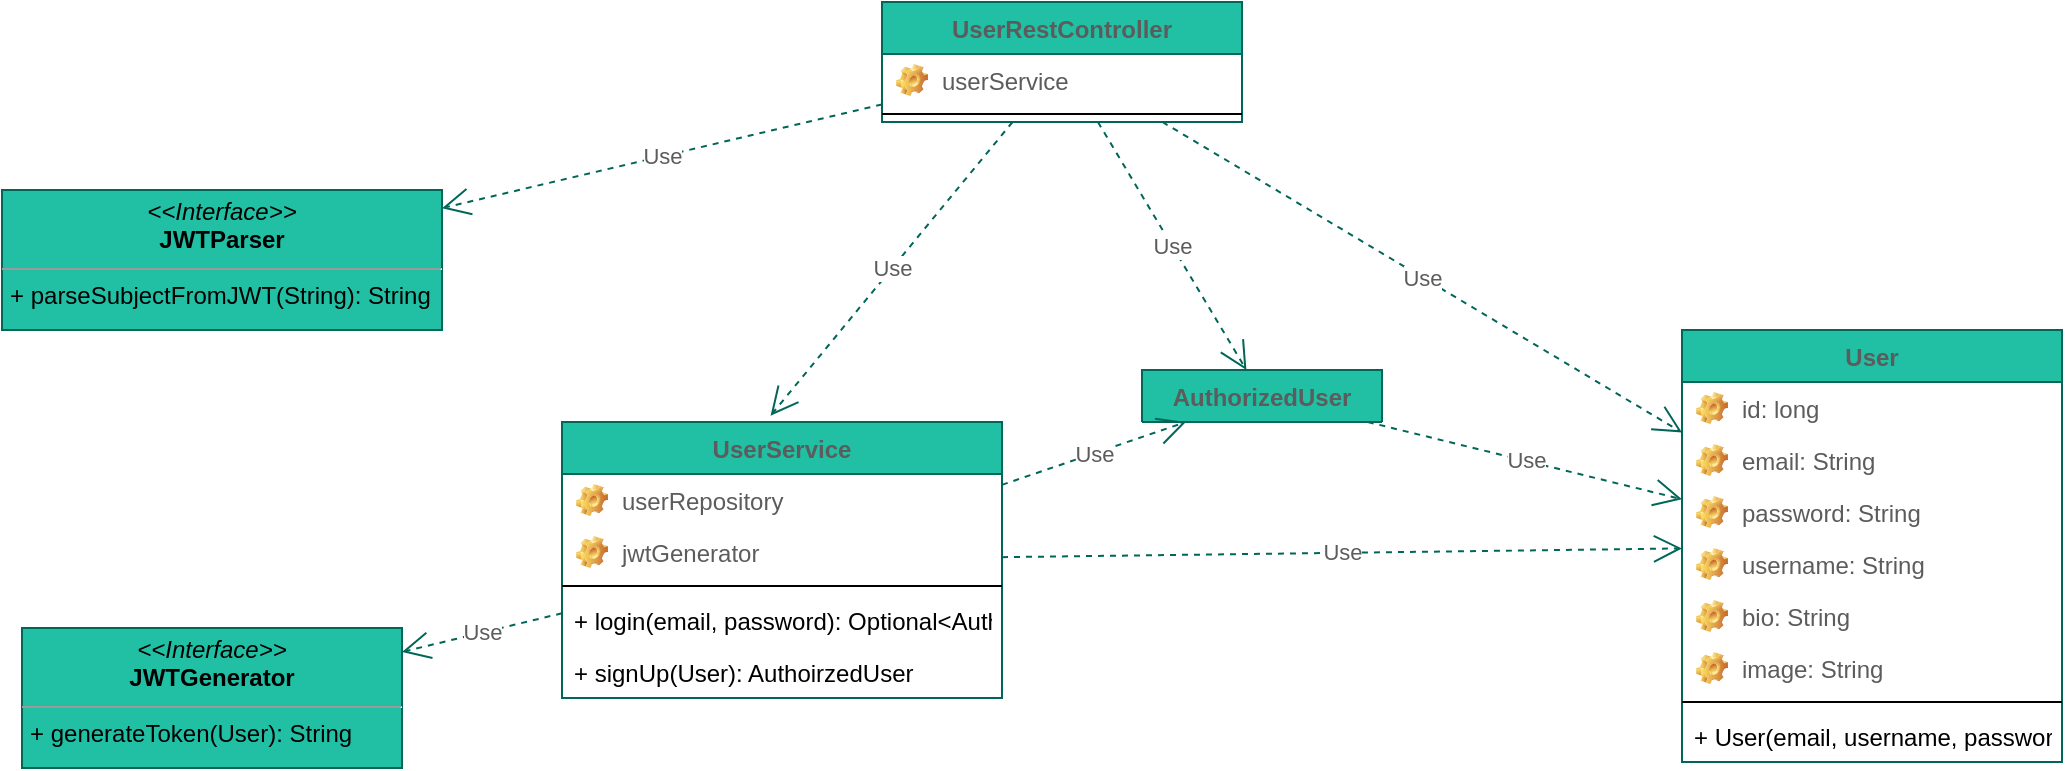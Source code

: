 <mxfile version="14.5.1" type="device"><diagram id="SA8dh1TOzllxCqaTYeV_" name="Page-1"><mxGraphModel dx="1653" dy="970" grid="1" gridSize="10" guides="1" tooltips="1" connect="1" arrows="1" fold="1" page="1" pageScale="1" pageWidth="1169" pageHeight="827" math="0" shadow="0"><root><mxCell id="0"/><mxCell id="1" parent="0"/><mxCell id="RSjUL8bLjg-X62axZpnd-1" value="User" style="swimlane;fontStyle=1;align=center;verticalAlign=top;childLayout=stackLayout;horizontal=1;startSize=26;horizontalStack=0;resizeParent=1;resizeParentMax=0;resizeLast=0;collapsible=1;marginBottom=0;rounded=0;sketch=0;strokeColor=#006658;fillColor=#21C0A5;fontColor=#5C5C5C;" vertex="1" parent="1"><mxGeometry x="910" y="374" width="190" height="216" as="geometry"><mxRectangle x="85" y="520" width="60" height="26" as="alternateBounds"/></mxGeometry></mxCell><mxCell id="RSjUL8bLjg-X62axZpnd-9" value="id: long" style="label;fontStyle=0;strokeColor=none;fillColor=none;align=left;verticalAlign=top;overflow=hidden;spacingLeft=28;spacingRight=4;rotatable=0;points=[[0,0.5],[1,0.5]];portConstraint=eastwest;imageWidth=16;imageHeight=16;image=img/clipart/Gear_128x128.png;rounded=0;sketch=0;fontColor=#5C5C5C;" vertex="1" parent="RSjUL8bLjg-X62axZpnd-1"><mxGeometry y="26" width="190" height="26" as="geometry"/></mxCell><mxCell id="RSjUL8bLjg-X62axZpnd-11" value="email: String" style="label;fontStyle=0;strokeColor=none;fillColor=none;align=left;verticalAlign=top;overflow=hidden;spacingLeft=28;spacingRight=4;rotatable=0;points=[[0,0.5],[1,0.5]];portConstraint=eastwest;imageWidth=16;imageHeight=16;image=img/clipart/Gear_128x128.png;rounded=0;sketch=0;fontColor=#5C5C5C;" vertex="1" parent="RSjUL8bLjg-X62axZpnd-1"><mxGeometry y="52" width="190" height="26" as="geometry"/></mxCell><mxCell id="RSjUL8bLjg-X62axZpnd-16" value="password: String" style="label;fontStyle=0;strokeColor=none;fillColor=none;align=left;verticalAlign=top;overflow=hidden;spacingLeft=28;spacingRight=4;rotatable=0;points=[[0,0.5],[1,0.5]];portConstraint=eastwest;imageWidth=16;imageHeight=16;image=img/clipart/Gear_128x128.png;rounded=0;sketch=0;fontColor=#5C5C5C;" vertex="1" parent="RSjUL8bLjg-X62axZpnd-1"><mxGeometry y="78" width="190" height="26" as="geometry"/></mxCell><mxCell id="RSjUL8bLjg-X62axZpnd-15" value="username: String" style="label;fontStyle=0;strokeColor=none;fillColor=none;align=left;verticalAlign=top;overflow=hidden;spacingLeft=28;spacingRight=4;rotatable=0;points=[[0,0.5],[1,0.5]];portConstraint=eastwest;imageWidth=16;imageHeight=16;image=img/clipart/Gear_128x128.png;rounded=0;sketch=0;fontColor=#5C5C5C;" vertex="1" parent="RSjUL8bLjg-X62axZpnd-1"><mxGeometry y="104" width="190" height="26" as="geometry"/></mxCell><mxCell id="RSjUL8bLjg-X62axZpnd-14" value="bio: String" style="label;fontStyle=0;strokeColor=none;fillColor=none;align=left;verticalAlign=top;overflow=hidden;spacingLeft=28;spacingRight=4;rotatable=0;points=[[0,0.5],[1,0.5]];portConstraint=eastwest;imageWidth=16;imageHeight=16;image=img/clipart/Gear_128x128.png;rounded=0;sketch=0;fontColor=#5C5C5C;" vertex="1" parent="RSjUL8bLjg-X62axZpnd-1"><mxGeometry y="130" width="190" height="26" as="geometry"/></mxCell><mxCell id="RSjUL8bLjg-X62axZpnd-13" value="image: String" style="label;fontStyle=0;strokeColor=none;fillColor=none;align=left;verticalAlign=top;overflow=hidden;spacingLeft=28;spacingRight=4;rotatable=0;points=[[0,0.5],[1,0.5]];portConstraint=eastwest;imageWidth=16;imageHeight=16;image=img/clipart/Gear_128x128.png;rounded=0;sketch=0;fontColor=#5C5C5C;" vertex="1" parent="RSjUL8bLjg-X62axZpnd-1"><mxGeometry y="156" width="190" height="26" as="geometry"/></mxCell><mxCell id="RSjUL8bLjg-X62axZpnd-3" value="" style="line;strokeWidth=1;fillColor=none;align=left;verticalAlign=middle;spacingTop=-1;spacingLeft=3;spacingRight=3;rotatable=0;labelPosition=right;points=[];portConstraint=eastwest;" vertex="1" parent="RSjUL8bLjg-X62axZpnd-1"><mxGeometry y="182" width="190" height="8" as="geometry"/></mxCell><mxCell id="RSjUL8bLjg-X62axZpnd-4" value="+ User(email, username, password): " style="text;strokeColor=none;fillColor=none;align=left;verticalAlign=top;spacingLeft=4;spacingRight=4;overflow=hidden;rotatable=0;points=[[0,0.5],[1,0.5]];portConstraint=eastwest;" vertex="1" parent="RSjUL8bLjg-X62axZpnd-1"><mxGeometry y="190" width="190" height="26" as="geometry"/></mxCell><mxCell id="RSjUL8bLjg-X62axZpnd-5" value="UserService" style="swimlane;fontStyle=1;align=center;verticalAlign=top;childLayout=stackLayout;horizontal=1;startSize=26;horizontalStack=0;resizeParent=1;resizeParentMax=0;resizeLast=0;collapsible=1;marginBottom=0;rounded=0;sketch=0;strokeColor=#006658;fillColor=#21C0A5;fontColor=#5C5C5C;" vertex="1" parent="1"><mxGeometry x="350" y="420" width="220" height="138" as="geometry"/></mxCell><mxCell id="RSjUL8bLjg-X62axZpnd-18" value="userRepository" style="label;fontStyle=0;strokeColor=none;fillColor=none;align=left;verticalAlign=top;overflow=hidden;spacingLeft=28;spacingRight=4;rotatable=0;points=[[0,0.5],[1,0.5]];portConstraint=eastwest;imageWidth=16;imageHeight=16;image=img/clipart/Gear_128x128.png;rounded=0;sketch=0;fontColor=#5C5C5C;" vertex="1" parent="RSjUL8bLjg-X62axZpnd-5"><mxGeometry y="26" width="220" height="26" as="geometry"/></mxCell><mxCell id="RSjUL8bLjg-X62axZpnd-19" value="jwtGenerator" style="label;fontStyle=0;strokeColor=none;fillColor=none;align=left;verticalAlign=top;overflow=hidden;spacingLeft=28;spacingRight=4;rotatable=0;points=[[0,0.5],[1,0.5]];portConstraint=eastwest;imageWidth=16;imageHeight=16;image=img/clipart/Gear_128x128.png;rounded=0;sketch=0;fontColor=#5C5C5C;" vertex="1" parent="RSjUL8bLjg-X62axZpnd-5"><mxGeometry y="52" width="220" height="26" as="geometry"/></mxCell><mxCell id="RSjUL8bLjg-X62axZpnd-7" value="" style="line;strokeWidth=1;fillColor=none;align=left;verticalAlign=middle;spacingTop=-1;spacingLeft=3;spacingRight=3;rotatable=0;labelPosition=right;points=[];portConstraint=eastwest;" vertex="1" parent="RSjUL8bLjg-X62axZpnd-5"><mxGeometry y="78" width="220" height="8" as="geometry"/></mxCell><mxCell id="RSjUL8bLjg-X62axZpnd-8" value="+ login(email, password): Optional&lt;AuthoirzedUser&gt;" style="text;strokeColor=none;fillColor=none;align=left;verticalAlign=top;spacingLeft=4;spacingRight=4;overflow=hidden;rotatable=0;points=[[0,0.5],[1,0.5]];portConstraint=eastwest;" vertex="1" parent="RSjUL8bLjg-X62axZpnd-5"><mxGeometry y="86" width="220" height="26" as="geometry"/></mxCell><mxCell id="RSjUL8bLjg-X62axZpnd-31" value="+ signUp(User): AuthoirzedUser" style="text;strokeColor=none;fillColor=none;align=left;verticalAlign=top;spacingLeft=4;spacingRight=4;overflow=hidden;rotatable=0;points=[[0,0.5],[1,0.5]];portConstraint=eastwest;" vertex="1" parent="RSjUL8bLjg-X62axZpnd-5"><mxGeometry y="112" width="220" height="26" as="geometry"/></mxCell><mxCell id="RSjUL8bLjg-X62axZpnd-20" value="AuthorizedUser" style="swimlane;fontStyle=1;align=center;verticalAlign=top;childLayout=stackLayout;horizontal=1;startSize=26;horizontalStack=0;resizeParent=1;resizeParentMax=0;resizeLast=0;collapsible=1;marginBottom=0;rounded=0;sketch=0;strokeColor=#006658;fillColor=#21C0A5;fontColor=#5C5C5C;" vertex="1" collapsed="1" parent="1"><mxGeometry x="640" y="394" width="120" height="26" as="geometry"><mxRectangle x="930" y="200" width="150" height="190" as="alternateBounds"/></mxGeometry></mxCell><mxCell id="RSjUL8bLjg-X62axZpnd-22" value="email: String" style="label;fontStyle=0;strokeColor=none;fillColor=none;align=left;verticalAlign=top;overflow=hidden;spacingLeft=28;spacingRight=4;rotatable=0;points=[[0,0.5],[1,0.5]];portConstraint=eastwest;imageWidth=16;imageHeight=16;image=img/clipart/Gear_128x128.png;rounded=0;sketch=0;fontColor=#5C5C5C;" vertex="1" parent="RSjUL8bLjg-X62axZpnd-20"><mxGeometry y="26" width="120" height="26" as="geometry"/></mxCell><mxCell id="RSjUL8bLjg-X62axZpnd-24" value="username: String" style="label;fontStyle=0;strokeColor=none;fillColor=none;align=left;verticalAlign=top;overflow=hidden;spacingLeft=28;spacingRight=4;rotatable=0;points=[[0,0.5],[1,0.5]];portConstraint=eastwest;imageWidth=16;imageHeight=16;image=img/clipart/Gear_128x128.png;rounded=0;sketch=0;fontColor=#5C5C5C;" vertex="1" parent="RSjUL8bLjg-X62axZpnd-20"><mxGeometry y="52" width="120" height="26" as="geometry"/></mxCell><mxCell id="RSjUL8bLjg-X62axZpnd-25" value="bio: String" style="label;fontStyle=0;strokeColor=none;fillColor=none;align=left;verticalAlign=top;overflow=hidden;spacingLeft=28;spacingRight=4;rotatable=0;points=[[0,0.5],[1,0.5]];portConstraint=eastwest;imageWidth=16;imageHeight=16;image=img/clipart/Gear_128x128.png;rounded=0;sketch=0;fontColor=#5C5C5C;" vertex="1" parent="RSjUL8bLjg-X62axZpnd-20"><mxGeometry y="78" width="120" height="26" as="geometry"/></mxCell><mxCell id="RSjUL8bLjg-X62axZpnd-29" value="image: String" style="label;fontStyle=0;strokeColor=none;fillColor=none;align=left;verticalAlign=top;overflow=hidden;spacingLeft=28;spacingRight=4;rotatable=0;points=[[0,0.5],[1,0.5]];portConstraint=eastwest;imageWidth=16;imageHeight=16;image=img/clipart/Gear_128x128.png;rounded=0;sketch=0;fontColor=#5C5C5C;" vertex="1" parent="RSjUL8bLjg-X62axZpnd-20"><mxGeometry y="104" width="120" height="26" as="geometry"/></mxCell><mxCell id="RSjUL8bLjg-X62axZpnd-26" value="token: String" style="label;fontStyle=0;strokeColor=none;fillColor=none;align=left;verticalAlign=top;overflow=hidden;spacingLeft=28;spacingRight=4;rotatable=0;points=[[0,0.5],[1,0.5]];portConstraint=eastwest;imageWidth=16;imageHeight=16;image=img/clipart/Gear_128x128.png;rounded=0;sketch=0;fontColor=#5C5C5C;" vertex="1" parent="RSjUL8bLjg-X62axZpnd-20"><mxGeometry y="130" width="120" height="26" as="geometry"/></mxCell><mxCell id="RSjUL8bLjg-X62axZpnd-27" value="" style="line;strokeWidth=1;fillColor=none;align=left;verticalAlign=middle;spacingTop=-1;spacingLeft=3;spacingRight=3;rotatable=0;labelPosition=right;points=[];portConstraint=eastwest;" vertex="1" parent="RSjUL8bLjg-X62axZpnd-20"><mxGeometry y="156" width="120" height="8" as="geometry"/></mxCell><mxCell id="RSjUL8bLjg-X62axZpnd-28" value="+ fromUser(user, token): AuthorizedUser" style="text;strokeColor=none;fillColor=none;align=left;verticalAlign=top;spacingLeft=4;spacingRight=4;overflow=hidden;rotatable=0;points=[[0,0.5],[1,0.5]];portConstraint=eastwest;" vertex="1" parent="RSjUL8bLjg-X62axZpnd-20"><mxGeometry y="164" width="120" height="26" as="geometry"/></mxCell><mxCell id="RSjUL8bLjg-X62axZpnd-32" value="&lt;p style=&quot;margin: 0px ; margin-top: 4px ; text-align: center&quot;&gt;&lt;i&gt;&amp;lt;&amp;lt;Interface&amp;gt;&amp;gt;&lt;/i&gt;&lt;br&gt;&lt;b&gt;JWTGenerator&lt;/b&gt;&lt;/p&gt;&lt;hr size=&quot;1&quot;&gt;&lt;p style=&quot;margin: 0px ; margin-left: 4px&quot;&gt;&lt;span&gt;+ generateToken(User): String&lt;/span&gt;&lt;/p&gt;" style="verticalAlign=top;align=left;overflow=fill;fontSize=12;fontFamily=Helvetica;html=1;rounded=0;sketch=0;strokeColor=#006658;fillColor=#21C0A5;" vertex="1" parent="1"><mxGeometry x="80" y="523" width="190" height="70" as="geometry"/></mxCell><mxCell id="RSjUL8bLjg-X62axZpnd-34" value="&lt;p style=&quot;margin: 0px ; margin-top: 4px ; text-align: center&quot;&gt;&lt;i&gt;&amp;lt;&amp;lt;Interface&amp;gt;&amp;gt;&lt;/i&gt;&lt;br&gt;&lt;b&gt;JWTParser&lt;/b&gt;&lt;/p&gt;&lt;hr size=&quot;1&quot;&gt;&lt;p style=&quot;margin: 0px ; margin-left: 4px&quot;&gt;&lt;span&gt;+ parseSubjectFromJWT(String): String&lt;/span&gt;&lt;/p&gt;" style="verticalAlign=top;align=left;overflow=fill;fontSize=12;fontFamily=Helvetica;html=1;rounded=0;sketch=0;strokeColor=#006658;fillColor=#21C0A5;" vertex="1" parent="1"><mxGeometry x="70" y="304" width="220" height="70" as="geometry"/></mxCell><mxCell id="RSjUL8bLjg-X62axZpnd-41" value="Use" style="endArrow=open;endSize=12;dashed=1;html=1;strokeColor=#006658;fillColor=#21C0A5;fontColor=#5C5C5C;" edge="1" parent="1" source="RSjUL8bLjg-X62axZpnd-20" target="RSjUL8bLjg-X62axZpnd-1"><mxGeometry width="160" relative="1" as="geometry"><mxPoint x="90" y="400" as="sourcePoint"/><mxPoint x="250" y="400" as="targetPoint"/></mxGeometry></mxCell><mxCell id="RSjUL8bLjg-X62axZpnd-42" value="Use" style="endArrow=open;endSize=12;dashed=1;html=1;strokeColor=#006658;fillColor=#21C0A5;fontColor=#5C5C5C;" edge="1" parent="1" source="RSjUL8bLjg-X62axZpnd-5" target="RSjUL8bLjg-X62axZpnd-1"><mxGeometry width="160" relative="1" as="geometry"><mxPoint x="175" y="310" as="sourcePoint"/><mxPoint x="175" y="530" as="targetPoint"/></mxGeometry></mxCell><mxCell id="RSjUL8bLjg-X62axZpnd-43" value="Use" style="endArrow=open;endSize=12;dashed=1;html=1;strokeColor=#006658;fillColor=#21C0A5;fontColor=#5C5C5C;" edge="1" parent="1" source="RSjUL8bLjg-X62axZpnd-5" target="RSjUL8bLjg-X62axZpnd-20"><mxGeometry width="160" relative="1" as="geometry"><mxPoint x="402.892" y="484" as="sourcePoint"/><mxPoint x="275" y="570.424" as="targetPoint"/></mxGeometry></mxCell><mxCell id="RSjUL8bLjg-X62axZpnd-44" value="Use" style="endArrow=open;endSize=12;dashed=1;html=1;strokeColor=#006658;fillColor=#21C0A5;fontColor=#5C5C5C;" edge="1" parent="1" source="RSjUL8bLjg-X62axZpnd-5" target="RSjUL8bLjg-X62axZpnd-32"><mxGeometry width="160" relative="1" as="geometry"><mxPoint x="391.15" y="346" as="sourcePoint"/><mxPoint x="665.122" y="240" as="targetPoint"/></mxGeometry></mxCell><mxCell id="RSjUL8bLjg-X62axZpnd-59" value="UserRestController" style="swimlane;fontStyle=1;align=center;verticalAlign=top;childLayout=stackLayout;horizontal=1;startSize=26;horizontalStack=0;resizeParent=1;resizeParentMax=0;resizeLast=0;collapsible=1;marginBottom=0;rounded=0;sketch=0;strokeColor=#006658;fillColor=#21C0A5;fontColor=#5C5C5C;" vertex="1" parent="1"><mxGeometry x="510" y="210" width="180" height="60" as="geometry"/></mxCell><mxCell id="RSjUL8bLjg-X62axZpnd-60" value="userService" style="label;fontStyle=0;strokeColor=none;fillColor=none;align=left;verticalAlign=top;overflow=hidden;spacingLeft=28;spacingRight=4;rotatable=0;points=[[0,0.5],[1,0.5]];portConstraint=eastwest;imageWidth=16;imageHeight=16;image=img/clipart/Gear_128x128.png;rounded=0;sketch=0;fontColor=#5C5C5C;" vertex="1" parent="RSjUL8bLjg-X62axZpnd-59"><mxGeometry y="26" width="180" height="26" as="geometry"/></mxCell><mxCell id="RSjUL8bLjg-X62axZpnd-62" value="" style="line;strokeWidth=1;fillColor=none;align=left;verticalAlign=middle;spacingTop=-1;spacingLeft=3;spacingRight=3;rotatable=0;labelPosition=right;points=[];portConstraint=eastwest;" vertex="1" parent="RSjUL8bLjg-X62axZpnd-59"><mxGeometry y="52" width="180" height="8" as="geometry"/></mxCell><mxCell id="RSjUL8bLjg-X62axZpnd-66" value="Use" style="endArrow=open;endSize=12;dashed=1;html=1;strokeColor=#006658;fillColor=#21C0A5;fontColor=#5C5C5C;entryX=0.474;entryY=-0.023;entryDx=0;entryDy=0;entryPerimeter=0;" edge="1" parent="1" source="RSjUL8bLjg-X62axZpnd-59" target="RSjUL8bLjg-X62axZpnd-5"><mxGeometry width="160" relative="1" as="geometry"><mxPoint x="960" y="440.307" as="sourcePoint"/><mxPoint x="540" y="404.002" as="targetPoint"/></mxGeometry></mxCell><mxCell id="RSjUL8bLjg-X62axZpnd-67" value="Use" style="endArrow=open;endSize=12;dashed=1;html=1;strokeColor=#006658;fillColor=#21C0A5;fontColor=#5C5C5C;" edge="1" parent="1" source="RSjUL8bLjg-X62axZpnd-59" target="RSjUL8bLjg-X62axZpnd-20"><mxGeometry width="160" relative="1" as="geometry"><mxPoint x="546.539" y="284" as="sourcePoint"/><mxPoint x="754.28" y="660.826" as="targetPoint"/></mxGeometry></mxCell><mxCell id="RSjUL8bLjg-X62axZpnd-68" value="Use" style="endArrow=open;endSize=12;dashed=1;html=1;strokeColor=#006658;fillColor=#21C0A5;fontColor=#5C5C5C;" edge="1" parent="1" source="RSjUL8bLjg-X62axZpnd-59" target="RSjUL8bLjg-X62axZpnd-1"><mxGeometry width="160" relative="1" as="geometry"><mxPoint x="546.539" y="284" as="sourcePoint"/><mxPoint x="754.28" y="660.826" as="targetPoint"/></mxGeometry></mxCell><mxCell id="RSjUL8bLjg-X62axZpnd-69" value="Use" style="endArrow=open;endSize=12;dashed=1;html=1;strokeColor=#006658;fillColor=#21C0A5;fontColor=#5C5C5C;" edge="1" parent="1" source="RSjUL8bLjg-X62axZpnd-59" target="RSjUL8bLjg-X62axZpnd-34"><mxGeometry width="160" relative="1" as="geometry"><mxPoint x="523.79" y="284" as="sourcePoint"/><mxPoint x="487.357" y="460" as="targetPoint"/></mxGeometry></mxCell></root></mxGraphModel></diagram></mxfile>
